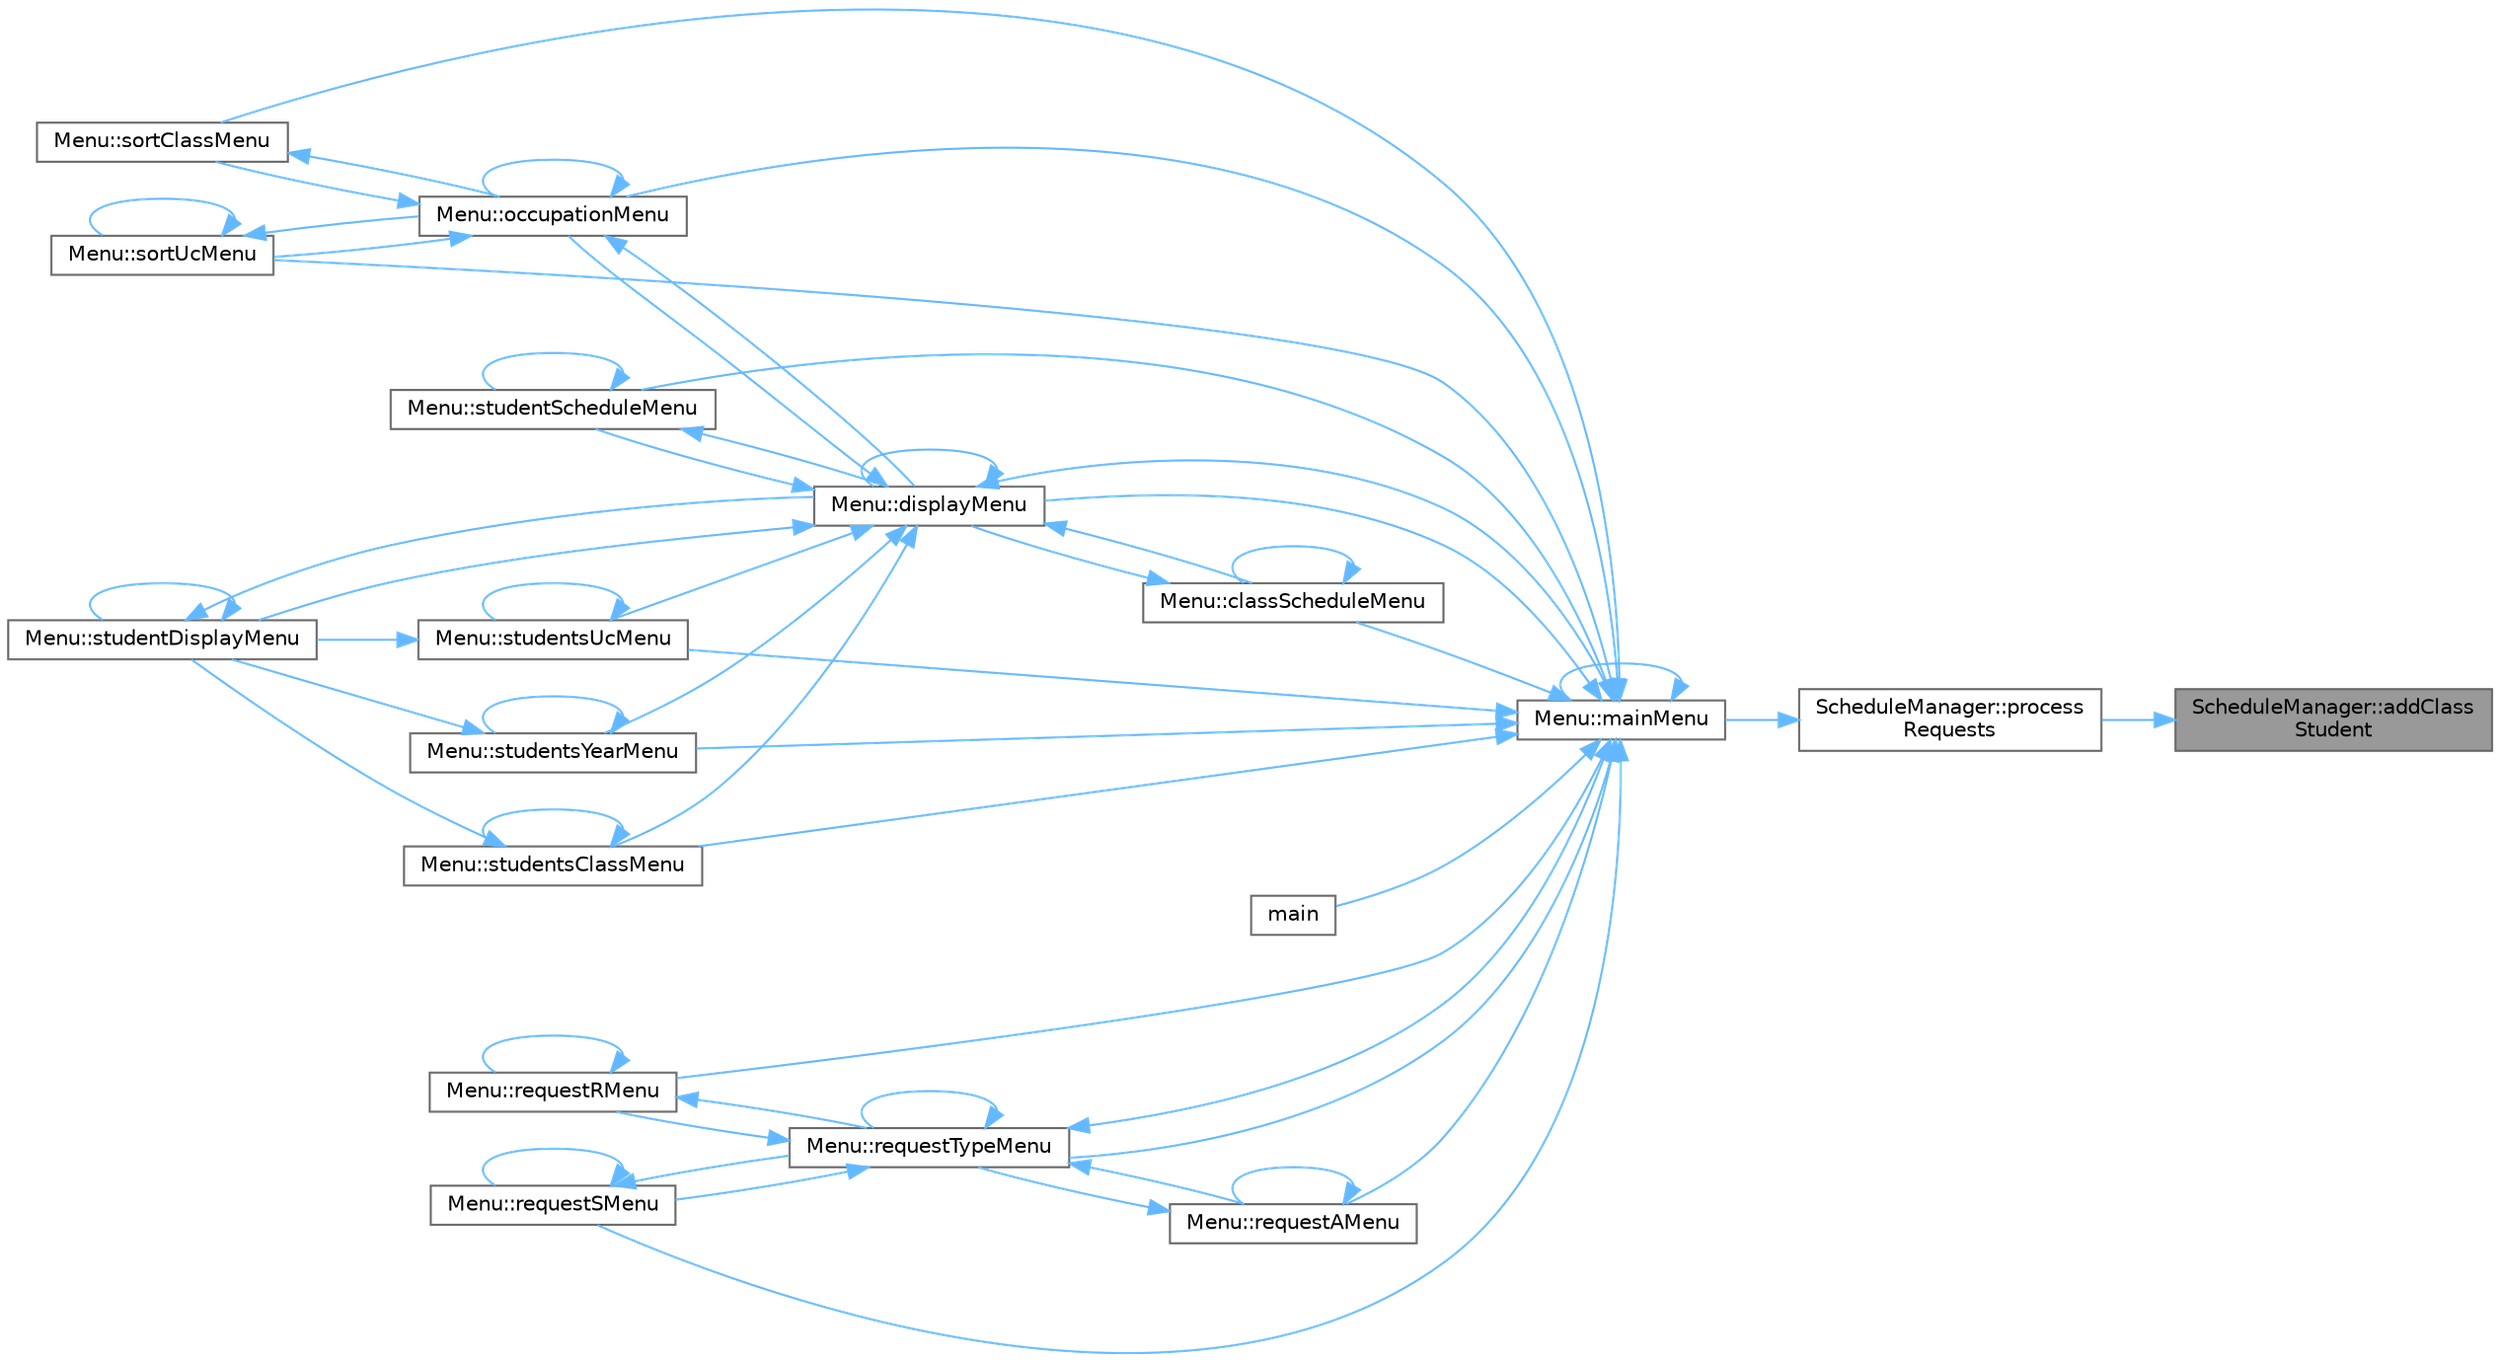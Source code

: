 digraph "ScheduleManager::addClassStudent"
{
 // LATEX_PDF_SIZE
  bgcolor="transparent";
  edge [fontname=Helvetica,fontsize=10,labelfontname=Helvetica,labelfontsize=10];
  node [fontname=Helvetica,fontsize=10,shape=box,height=0.2,width=0.4];
  rankdir="RL";
  Node1 [label="ScheduleManager::addClass\lStudent",height=0.2,width=0.4,color="gray40", fillcolor="grey60", style="filled", fontcolor="black",tooltip="Complexity = O(n + log n)"];
  Node1 -> Node2 [dir="back",color="steelblue1",style="solid"];
  Node2 [label="ScheduleManager::process\lRequests",height=0.2,width=0.4,color="grey40", fillcolor="white", style="filled",URL="$class_schedule_manager.html#a48575e5429cdeded98a3367220de6fe7",tooltip="Complexity = O(n)"];
  Node2 -> Node3 [dir="back",color="steelblue1",style="solid"];
  Node3 [label="Menu::mainMenu",height=0.2,width=0.4,color="grey40", fillcolor="white", style="filled",URL="$class_menu.html#aef9edee86d2ea460606361c92e061583",tooltip="displays and manages the main menu of the application"];
  Node3 -> Node4 [dir="back",color="steelblue1",style="solid"];
  Node4 [label="Menu::classScheduleMenu",height=0.2,width=0.4,color="grey40", fillcolor="white", style="filled",URL="$class_menu.html#aa677a519e096f8d55025ed02c90bb16f",tooltip="displays the schedule of a class"];
  Node4 -> Node4 [dir="back",color="steelblue1",style="solid"];
  Node4 -> Node5 [dir="back",color="steelblue1",style="solid"];
  Node5 [label="Menu::displayMenu",height=0.2,width=0.4,color="grey40", fillcolor="white", style="filled",URL="$class_menu.html#a7ceb2718cac4b01b62731e1bcf4283f1",tooltip="displays and manages the display menu of the application"];
  Node5 -> Node4 [dir="back",color="steelblue1",style="solid"];
  Node5 -> Node5 [dir="back",color="steelblue1",style="solid"];
  Node5 -> Node3 [dir="back",color="steelblue1",style="solid"];
  Node5 -> Node6 [dir="back",color="steelblue1",style="solid"];
  Node6 [label="Menu::occupationMenu",height=0.2,width=0.4,color="grey40", fillcolor="white", style="filled",URL="$class_menu.html#a73bdb45003cedb8515d112a986f95d2c",tooltip="displays the options to the occupation of classes, uc's or year"];
  Node6 -> Node5 [dir="back",color="steelblue1",style="solid"];
  Node6 -> Node6 [dir="back",color="steelblue1",style="solid"];
  Node6 -> Node7 [dir="back",color="steelblue1",style="solid"];
  Node7 [label="Menu::sortClassMenu",height=0.2,width=0.4,color="grey40", fillcolor="white", style="filled",URL="$class_menu.html#ae06786f133a6c224371613a12fc8c5c6",tooltip="displays the options to show the occupation of classes"];
  Node7 -> Node6 [dir="back",color="steelblue1",style="solid"];
  Node6 -> Node8 [dir="back",color="steelblue1",style="solid"];
  Node8 [label="Menu::sortUcMenu",height=0.2,width=0.4,color="grey40", fillcolor="white", style="filled",URL="$class_menu.html#a35649eb24753cbbd8142ac52e6a98e01",tooltip="displays the options to show the occupation of uc's"];
  Node8 -> Node6 [dir="back",color="steelblue1",style="solid"];
  Node8 -> Node8 [dir="back",color="steelblue1",style="solid"];
  Node5 -> Node9 [dir="back",color="steelblue1",style="solid"];
  Node9 [label="Menu::studentDisplayMenu",height=0.2,width=0.4,color="grey40", fillcolor="white", style="filled",URL="$class_menu.html#afc61de2cbeb06654497344254c5b9050",tooltip="displays the options to show the students on UC/Class/Year"];
  Node9 -> Node5 [dir="back",color="steelblue1",style="solid"];
  Node9 -> Node9 [dir="back",color="steelblue1",style="solid"];
  Node5 -> Node10 [dir="back",color="steelblue1",style="solid"];
  Node10 [label="Menu::studentScheduleMenu",height=0.2,width=0.4,color="grey40", fillcolor="white", style="filled",URL="$class_menu.html#aa39a8a67e77b690cda3cb9a6a360404f",tooltip="displays and manages to show a student information"];
  Node10 -> Node5 [dir="back",color="steelblue1",style="solid"];
  Node10 -> Node10 [dir="back",color="steelblue1",style="solid"];
  Node5 -> Node11 [dir="back",color="steelblue1",style="solid"];
  Node11 [label="Menu::studentsClassMenu",height=0.2,width=0.4,color="grey40", fillcolor="white", style="filled",URL="$class_menu.html#aa06a36f0195d4f18ee727ee191c8fee1",tooltip="displays input options for classCode and UCCode to choose a Class's list of students to display"];
  Node11 -> Node9 [dir="back",color="steelblue1",style="solid"];
  Node11 -> Node11 [dir="back",color="steelblue1",style="solid"];
  Node5 -> Node12 [dir="back",color="steelblue1",style="solid"];
  Node12 [label="Menu::studentsUcMenu",height=0.2,width=0.4,color="grey40", fillcolor="white", style="filled",URL="$class_menu.html#a150abfa0868035c73753da75984969d5",tooltip="displays input options for classCode and UCCode to choose a Classes_per_uc list of students to displa..."];
  Node12 -> Node9 [dir="back",color="steelblue1",style="solid"];
  Node12 -> Node12 [dir="back",color="steelblue1",style="solid"];
  Node5 -> Node13 [dir="back",color="steelblue1",style="solid"];
  Node13 [label="Menu::studentsYearMenu",height=0.2,width=0.4,color="grey40", fillcolor="white", style="filled",URL="$class_menu.html#ab2ee6d3173360458a0ab9f1ce413ef33",tooltip="displays input options for year to choose a year's list of students to display"];
  Node13 -> Node9 [dir="back",color="steelblue1",style="solid"];
  Node13 -> Node13 [dir="back",color="steelblue1",style="solid"];
  Node3 -> Node5 [dir="back",color="steelblue1",style="solid"];
  Node3 -> Node14 [dir="back",color="steelblue1",style="solid"];
  Node14 [label="main",height=0.2,width=0.4,color="grey40", fillcolor="white", style="filled",URL="$main_8cpp.html#ae66f6b31b5ad750f1fe042a706a4e3d4",tooltip=" "];
  Node3 -> Node3 [dir="back",color="steelblue1",style="solid"];
  Node3 -> Node6 [dir="back",color="steelblue1",style="solid"];
  Node3 -> Node15 [dir="back",color="steelblue1",style="solid"];
  Node15 [label="Menu::requestAMenu",height=0.2,width=0.4,color="grey40", fillcolor="white", style="filled",URL="$class_menu.html#a98f6fc8ff0888c1141677e12061d05d9",tooltip="displays and manages the request menu to add a student to a new class"];
  Node15 -> Node15 [dir="back",color="steelblue1",style="solid"];
  Node15 -> Node16 [dir="back",color="steelblue1",style="solid"];
  Node16 [label="Menu::requestTypeMenu",height=0.2,width=0.4,color="grey40", fillcolor="white", style="filled",URL="$class_menu.html#a08f5fd797aed15499f55a271317f417e",tooltip="displays and manages the request menu of the application"];
  Node16 -> Node3 [dir="back",color="steelblue1",style="solid"];
  Node16 -> Node15 [dir="back",color="steelblue1",style="solid"];
  Node16 -> Node17 [dir="back",color="steelblue1",style="solid"];
  Node17 [label="Menu::requestRMenu",height=0.2,width=0.4,color="grey40", fillcolor="white", style="filled",URL="$class_menu.html#a80da583d6fbe2654f0e2de94c2df66af",tooltip="displays and manages the request menu to remove a student from a class"];
  Node17 -> Node17 [dir="back",color="steelblue1",style="solid"];
  Node17 -> Node16 [dir="back",color="steelblue1",style="solid"];
  Node16 -> Node18 [dir="back",color="steelblue1",style="solid"];
  Node18 [label="Menu::requestSMenu",height=0.2,width=0.4,color="grey40", fillcolor="white", style="filled",URL="$class_menu.html#acbc8696e3f90771a91f6ee1a4389d73b",tooltip="displays and manages the request menu to swap student class(es)"];
  Node18 -> Node18 [dir="back",color="steelblue1",style="solid"];
  Node18 -> Node16 [dir="back",color="steelblue1",style="solid"];
  Node16 -> Node16 [dir="back",color="steelblue1",style="solid"];
  Node3 -> Node17 [dir="back",color="steelblue1",style="solid"];
  Node3 -> Node18 [dir="back",color="steelblue1",style="solid"];
  Node3 -> Node16 [dir="back",color="steelblue1",style="solid"];
  Node3 -> Node7 [dir="back",color="steelblue1",style="solid"];
  Node3 -> Node8 [dir="back",color="steelblue1",style="solid"];
  Node3 -> Node10 [dir="back",color="steelblue1",style="solid"];
  Node3 -> Node11 [dir="back",color="steelblue1",style="solid"];
  Node3 -> Node12 [dir="back",color="steelblue1",style="solid"];
  Node3 -> Node13 [dir="back",color="steelblue1",style="solid"];
}
